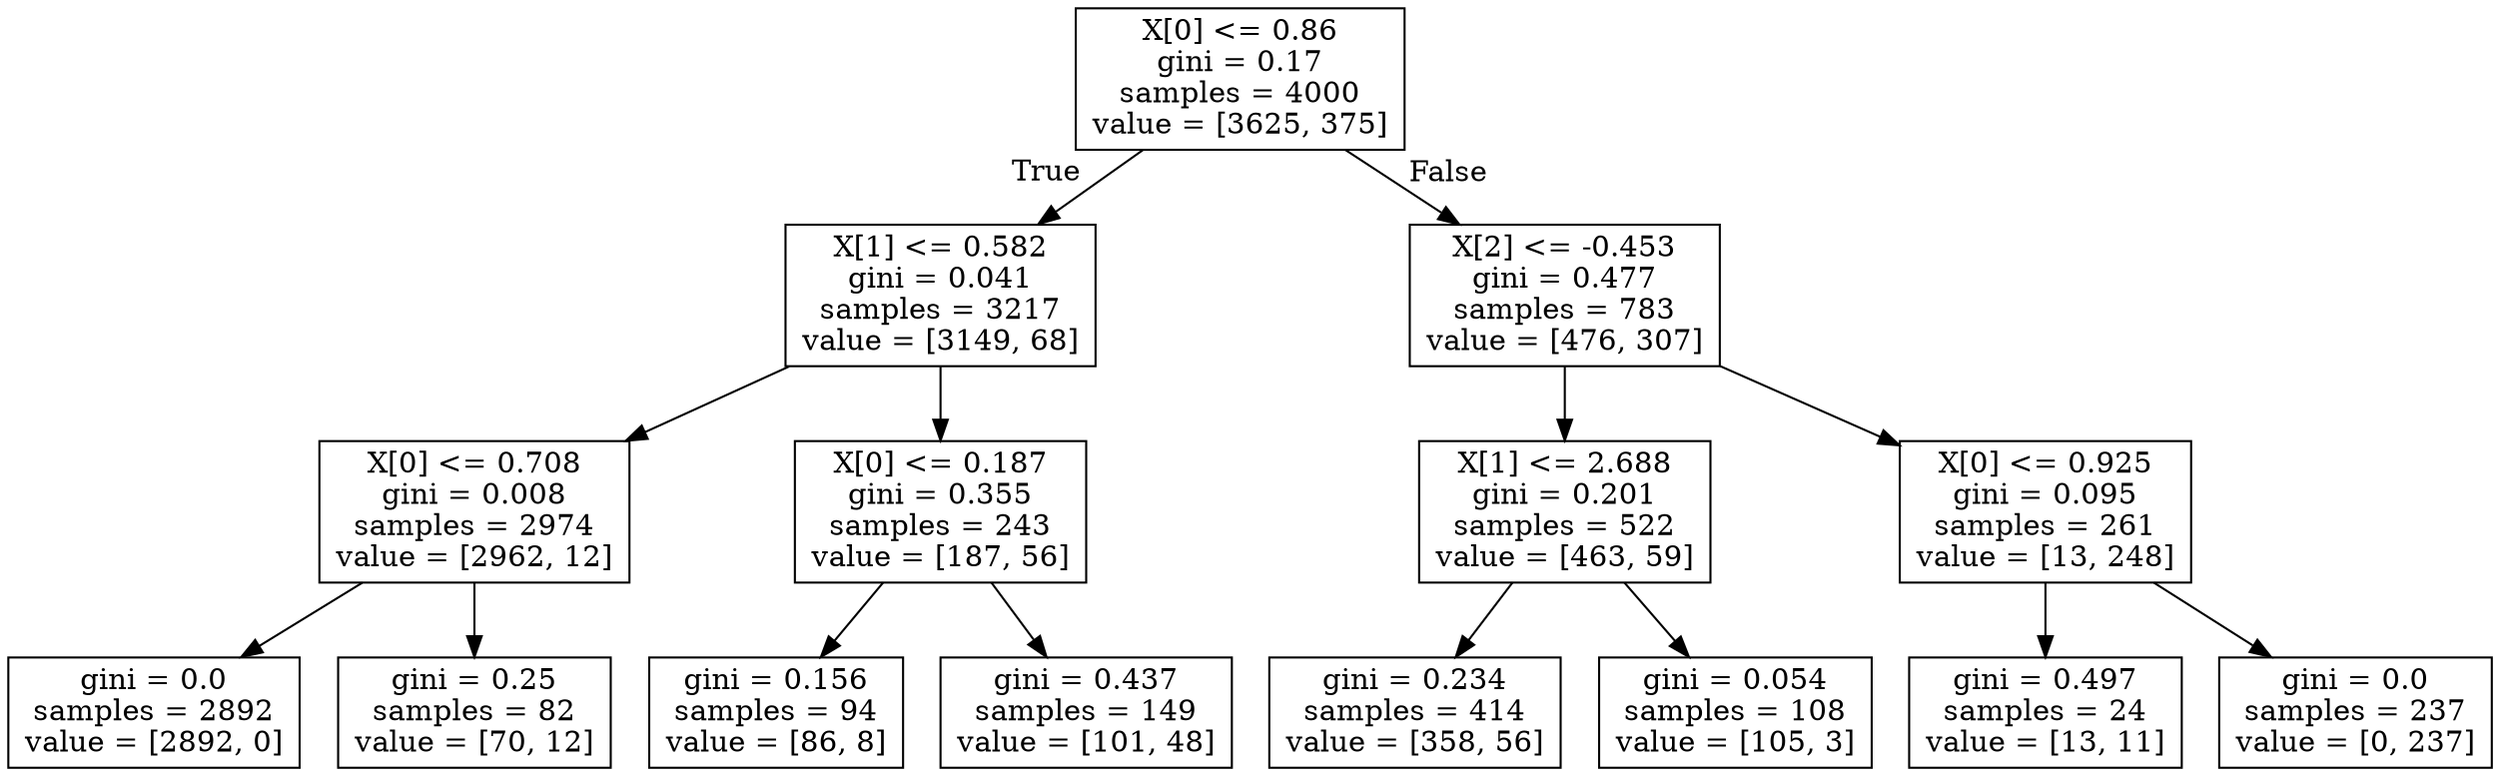 digraph Tree {
node [shape=box] ;
0 [label="X[0] <= 0.86\ngini = 0.17\nsamples = 4000\nvalue = [3625, 375]"] ;
1 [label="X[1] <= 0.582\ngini = 0.041\nsamples = 3217\nvalue = [3149, 68]"] ;
0 -> 1 [labeldistance=2.5, labelangle=45, headlabel="True"] ;
2 [label="X[0] <= 0.708\ngini = 0.008\nsamples = 2974\nvalue = [2962, 12]"] ;
1 -> 2 ;
3 [label="gini = 0.0\nsamples = 2892\nvalue = [2892, 0]"] ;
2 -> 3 ;
4 [label="gini = 0.25\nsamples = 82\nvalue = [70, 12]"] ;
2 -> 4 ;
5 [label="X[0] <= 0.187\ngini = 0.355\nsamples = 243\nvalue = [187, 56]"] ;
1 -> 5 ;
6 [label="gini = 0.156\nsamples = 94\nvalue = [86, 8]"] ;
5 -> 6 ;
7 [label="gini = 0.437\nsamples = 149\nvalue = [101, 48]"] ;
5 -> 7 ;
8 [label="X[2] <= -0.453\ngini = 0.477\nsamples = 783\nvalue = [476, 307]"] ;
0 -> 8 [labeldistance=2.5, labelangle=-45, headlabel="False"] ;
9 [label="X[1] <= 2.688\ngini = 0.201\nsamples = 522\nvalue = [463, 59]"] ;
8 -> 9 ;
10 [label="gini = 0.234\nsamples = 414\nvalue = [358, 56]"] ;
9 -> 10 ;
11 [label="gini = 0.054\nsamples = 108\nvalue = [105, 3]"] ;
9 -> 11 ;
12 [label="X[0] <= 0.925\ngini = 0.095\nsamples = 261\nvalue = [13, 248]"] ;
8 -> 12 ;
13 [label="gini = 0.497\nsamples = 24\nvalue = [13, 11]"] ;
12 -> 13 ;
14 [label="gini = 0.0\nsamples = 237\nvalue = [0, 237]"] ;
12 -> 14 ;
}